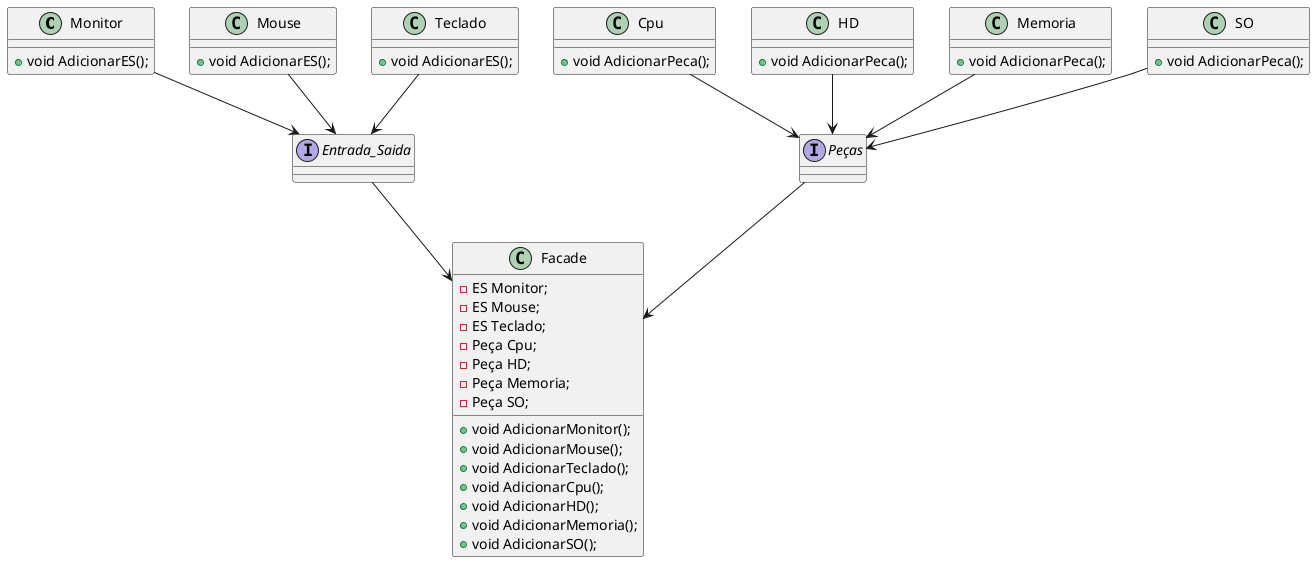 @startuml Facade
class Monitor {
    +void AdicionarES();
}
class Mouse {
    +void AdicionarES();
}
class Teclado{
    +void AdicionarES();
}
Monitor --> Entrada_Saida

Mouse --> Entrada_Saida

Teclado --> Entrada_Saida

interface Entrada_Saida {
    
}

class Cpu {
    +void AdicionarPeca();
}

class HD {
    +void AdicionarPeca();
}

class Memoria {
    +void AdicionarPeca();
}

class SO {
    +void AdicionarPeca();
}

interface Peças {
    
}

Cpu --> Peças

HD --> Peças

Memoria --> Peças

SO --> Peças

Entrada_Saida --> Facade

Peças --> Facade

class Facade {
    -ES Monitor;
    -ES Mouse;
    -ES Teclado;
    -Peça Cpu;
    -Peça HD;
    -Peça Memoria;
    -Peça SO;

    +void AdicionarMonitor();
    +void AdicionarMouse();
    +void AdicionarTeclado();
    +void AdicionarCpu();
    +void AdicionarHD();
    +void AdicionarMemoria();
    +void AdicionarSO();
}
@enduml